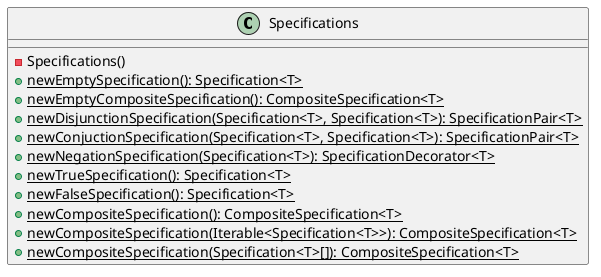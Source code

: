 @startuml

    class Specifications {
        -Specifications()
        {static} +newEmptySpecification(): Specification<T>
        {static} +newEmptyCompositeSpecification(): CompositeSpecification<T>
        {static} +newDisjunctionSpecification(Specification<T>, Specification<T>): SpecificationPair<T>
        {static} +newConjuctionSpecification(Specification<T>, Specification<T>): SpecificationPair<T>
        {static} +newNegationSpecification(Specification<T>): SpecificationDecorator<T>
        {static} +newTrueSpecification(): Specification<T>
        {static} +newFalseSpecification(): Specification<T>
        {static} +newCompositeSpecification(): CompositeSpecification<T>
        {static} +newCompositeSpecification(Iterable<Specification<T>>): CompositeSpecification<T>
        {static} +newCompositeSpecification(Specification<T>[]): CompositeSpecification<T>
    }

@enduml
